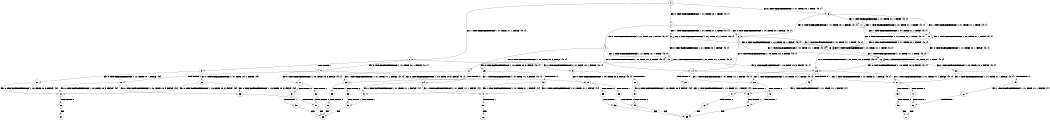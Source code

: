 digraph BCG {
size = "7, 10.5";
center = TRUE;
node [shape = circle];
0 [peripheries = 2];
0 -> 1 [label = "EX !0 !ATOMIC_EXCH_BRANCH (1, +1, TRUE, +0, 1, TRUE) !{0, 1}"];
0 -> 2 [label = "EX !1 !ATOMIC_EXCH_BRANCH (1, +1, TRUE, +1, 1, FALSE) !{0, 1}"];
0 -> 3 [label = "EX !0 !ATOMIC_EXCH_BRANCH (1, +1, TRUE, +0, 1, TRUE) !{0, 1}"];
1 -> 4 [label = "EX !0 !ATOMIC_EXCH_BRANCH (1, +1, TRUE, +0, 1, FALSE) !{0, 1}"];
1 -> 5 [label = "EX !1 !ATOMIC_EXCH_BRANCH (1, +1, TRUE, +1, 1, TRUE) !{0, 1}"];
1 -> 6 [label = "EX !0 !ATOMIC_EXCH_BRANCH (1, +1, TRUE, +0, 1, FALSE) !{0, 1}"];
2 -> 7 [label = "EX !0 !ATOMIC_EXCH_BRANCH (1, +1, TRUE, +0, 1, FALSE) !{0, 1}"];
2 -> 8 [label = "TERMINATE !1"];
2 -> 9 [label = "EX !0 !ATOMIC_EXCH_BRANCH (1, +1, TRUE, +0, 1, FALSE) !{0, 1}"];
3 -> 10 [label = "EX !1 !ATOMIC_EXCH_BRANCH (1, +1, TRUE, +1, 1, TRUE) !{0, 1}"];
3 -> 6 [label = "EX !0 !ATOMIC_EXCH_BRANCH (1, +1, TRUE, +0, 1, FALSE) !{0, 1}"];
3 -> 11 [label = "EX !1 !ATOMIC_EXCH_BRANCH (1, +1, TRUE, +1, 1, TRUE) !{0, 1}"];
4 -> 12 [label = "EX !0 !ATOMIC_EXCH_BRANCH (1, +0, TRUE, +0, 3, FALSE) !{0, 1}"];
4 -> 13 [label = "EX !1 !ATOMIC_EXCH_BRANCH (1, +1, TRUE, +1, 1, TRUE) !{0, 1}"];
4 -> 14 [label = "EX !0 !ATOMIC_EXCH_BRANCH (1, +0, TRUE, +0, 3, FALSE) !{0, 1}"];
5 -> 13 [label = "EX !0 !ATOMIC_EXCH_BRANCH (1, +1, TRUE, +0, 1, FALSE) !{0, 1}"];
5 -> 5 [label = "EX !1 !ATOMIC_EXCH_BRANCH (1, +1, TRUE, +1, 1, TRUE) !{0, 1}"];
5 -> 15 [label = "EX !0 !ATOMIC_EXCH_BRANCH (1, +1, TRUE, +0, 1, FALSE) !{0, 1}"];
6 -> 16 [label = "EX !1 !ATOMIC_EXCH_BRANCH (1, +1, TRUE, +1, 1, TRUE) !{0, 1}"];
6 -> 14 [label = "EX !0 !ATOMIC_EXCH_BRANCH (1, +0, TRUE, +0, 3, FALSE) !{0, 1}"];
6 -> 15 [label = "EX !1 !ATOMIC_EXCH_BRANCH (1, +1, TRUE, +1, 1, TRUE) !{0, 1}"];
7 -> 17 [label = "EX !0 !ATOMIC_EXCH_BRANCH (1, +0, TRUE, +0, 3, FALSE) !{0, 1}"];
7 -> 18 [label = "TERMINATE !1"];
7 -> 19 [label = "EX !0 !ATOMIC_EXCH_BRANCH (1, +0, TRUE, +0, 3, FALSE) !{0, 1}"];
8 -> 20 [label = "EX !0 !ATOMIC_EXCH_BRANCH (1, +1, TRUE, +0, 1, FALSE) !{0}"];
8 -> 21 [label = "EX !0 !ATOMIC_EXCH_BRANCH (1, +1, TRUE, +0, 1, FALSE) !{0}"];
9 -> 19 [label = "EX !0 !ATOMIC_EXCH_BRANCH (1, +0, TRUE, +0, 3, FALSE) !{0, 1}"];
9 -> 22 [label = "TERMINATE !1"];
10 -> 16 [label = "EX !0 !ATOMIC_EXCH_BRANCH (1, +1, TRUE, +0, 1, FALSE) !{0, 1}"];
10 -> 10 [label = "EX !1 !ATOMIC_EXCH_BRANCH (1, +1, TRUE, +1, 1, TRUE) !{0, 1}"];
10 -> 15 [label = "EX !0 !ATOMIC_EXCH_BRANCH (1, +1, TRUE, +0, 1, FALSE) !{0, 1}"];
11 -> 10 [label = "EX !1 !ATOMIC_EXCH_BRANCH (1, +1, TRUE, +1, 1, TRUE) !{0, 1}"];
11 -> 15 [label = "EX !0 !ATOMIC_EXCH_BRANCH (1, +1, TRUE, +0, 1, FALSE) !{0, 1}"];
11 -> 11 [label = "EX !1 !ATOMIC_EXCH_BRANCH (1, +1, TRUE, +1, 1, TRUE) !{0, 1}"];
12 -> 23 [label = "EX !1 !ATOMIC_EXCH_BRANCH (1, +1, TRUE, +1, 1, FALSE) !{0, 1}"];
12 -> 24 [label = "TERMINATE !0"];
13 -> 25 [label = "EX !0 !ATOMIC_EXCH_BRANCH (1, +0, TRUE, +0, 3, FALSE) !{0, 1}"];
13 -> 13 [label = "EX !1 !ATOMIC_EXCH_BRANCH (1, +1, TRUE, +1, 1, TRUE) !{0, 1}"];
13 -> 26 [label = "EX !0 !ATOMIC_EXCH_BRANCH (1, +0, TRUE, +0, 3, FALSE) !{0, 1}"];
14 -> 27 [label = "EX !1 !ATOMIC_EXCH_BRANCH (1, +1, TRUE, +1, 1, FALSE) !{0, 1}"];
14 -> 28 [label = "EX !1 !ATOMIC_EXCH_BRANCH (1, +1, TRUE, +1, 1, FALSE) !{0, 1}"];
14 -> 29 [label = "TERMINATE !0"];
15 -> 16 [label = "EX !1 !ATOMIC_EXCH_BRANCH (1, +1, TRUE, +1, 1, TRUE) !{0, 1}"];
15 -> 26 [label = "EX !0 !ATOMIC_EXCH_BRANCH (1, +0, TRUE, +0, 3, FALSE) !{0, 1}"];
15 -> 15 [label = "EX !1 !ATOMIC_EXCH_BRANCH (1, +1, TRUE, +1, 1, TRUE) !{0, 1}"];
16 -> 30 [label = "EX !0 !ATOMIC_EXCH_BRANCH (1, +0, TRUE, +0, 3, FALSE) !{0, 1}"];
16 -> 16 [label = "EX !1 !ATOMIC_EXCH_BRANCH (1, +1, TRUE, +1, 1, TRUE) !{0, 1}"];
16 -> 26 [label = "EX !0 !ATOMIC_EXCH_BRANCH (1, +0, TRUE, +0, 3, FALSE) !{0, 1}"];
17 -> 31 [label = "TERMINATE !0"];
17 -> 32 [label = "TERMINATE !1"];
18 -> 33 [label = "EX !0 !ATOMIC_EXCH_BRANCH (1, +0, TRUE, +0, 3, FALSE) !{0}"];
18 -> 34 [label = "EX !0 !ATOMIC_EXCH_BRANCH (1, +0, TRUE, +0, 3, FALSE) !{0}"];
19 -> 35 [label = "TERMINATE !0"];
19 -> 36 [label = "TERMINATE !1"];
20 -> 33 [label = "EX !0 !ATOMIC_EXCH_BRANCH (1, +0, TRUE, +0, 3, FALSE) !{0}"];
20 -> 34 [label = "EX !0 !ATOMIC_EXCH_BRANCH (1, +0, TRUE, +0, 3, FALSE) !{0}"];
21 -> 34 [label = "EX !0 !ATOMIC_EXCH_BRANCH (1, +0, TRUE, +0, 3, FALSE) !{0}"];
22 -> 37 [label = "EX !0 !ATOMIC_EXCH_BRANCH (1, +0, TRUE, +0, 3, FALSE) !{0}"];
23 -> 38 [label = "TERMINATE !0"];
23 -> 39 [label = "TERMINATE !1"];
24 -> 40 [label = "EX !1 !ATOMIC_EXCH_BRANCH (1, +1, TRUE, +1, 1, FALSE) !{1}"];
24 -> 41 [label = "EX !1 !ATOMIC_EXCH_BRANCH (1, +1, TRUE, +1, 1, FALSE) !{1}"];
25 -> 23 [label = "EX !1 !ATOMIC_EXCH_BRANCH (1, +1, TRUE, +1, 1, FALSE) !{0, 1}"];
25 -> 42 [label = "TERMINATE !0"];
26 -> 27 [label = "EX !1 !ATOMIC_EXCH_BRANCH (1, +1, TRUE, +1, 1, FALSE) !{0, 1}"];
26 -> 28 [label = "EX !1 !ATOMIC_EXCH_BRANCH (1, +1, TRUE, +1, 1, FALSE) !{0, 1}"];
26 -> 43 [label = "TERMINATE !0"];
27 -> 44 [label = "TERMINATE !0"];
27 -> 45 [label = "TERMINATE !1"];
28 -> 46 [label = "TERMINATE !0"];
28 -> 47 [label = "TERMINATE !1"];
29 -> 48 [label = "EX !1 !ATOMIC_EXCH_BRANCH (1, +1, TRUE, +1, 1, FALSE) !{1}"];
30 -> 27 [label = "EX !1 !ATOMIC_EXCH_BRANCH (1, +1, TRUE, +1, 1, FALSE) !{0, 1}"];
30 -> 49 [label = "TERMINATE !0"];
31 -> 50 [label = "TERMINATE !1"];
32 -> 51 [label = "TERMINATE !0"];
33 -> 51 [label = "TERMINATE !0"];
34 -> 52 [label = "TERMINATE !0"];
35 -> 53 [label = "TERMINATE !1"];
36 -> 54 [label = "TERMINATE !0"];
37 -> 54 [label = "TERMINATE !0"];
38 -> 55 [label = "TERMINATE !1"];
39 -> 56 [label = "TERMINATE !0"];
40 -> 55 [label = "TERMINATE !1"];
41 -> 57 [label = "TERMINATE !1"];
42 -> 40 [label = "EX !1 !ATOMIC_EXCH_BRANCH (1, +1, TRUE, +1, 1, FALSE) !{1}"];
42 -> 41 [label = "EX !1 !ATOMIC_EXCH_BRANCH (1, +1, TRUE, +1, 1, FALSE) !{1}"];
43 -> 48 [label = "EX !1 !ATOMIC_EXCH_BRANCH (1, +1, TRUE, +1, 1, FALSE) !{1}"];
44 -> 58 [label = "TERMINATE !1"];
45 -> 59 [label = "TERMINATE !0"];
46 -> 60 [label = "TERMINATE !1"];
47 -> 61 [label = "TERMINATE !0"];
48 -> 60 [label = "TERMINATE !1"];
49 -> 62 [label = "EX !1 !ATOMIC_EXCH_BRANCH (1, +1, TRUE, +1, 1, FALSE) !{1}"];
50 -> 63 [label = "exit"];
51 -> 63 [label = "exit"];
52 -> 64 [label = "exit"];
53 -> 65 [label = "exit"];
54 -> 65 [label = "exit"];
55 -> 63 [label = "exit"];
56 -> 63 [label = "exit"];
57 -> 66 [label = "exit"];
58 -> 67 [label = "exit"];
59 -> 67 [label = "exit"];
60 -> 65 [label = "exit"];
61 -> 65 [label = "exit"];
62 -> 58 [label = "TERMINATE !1"];
}
